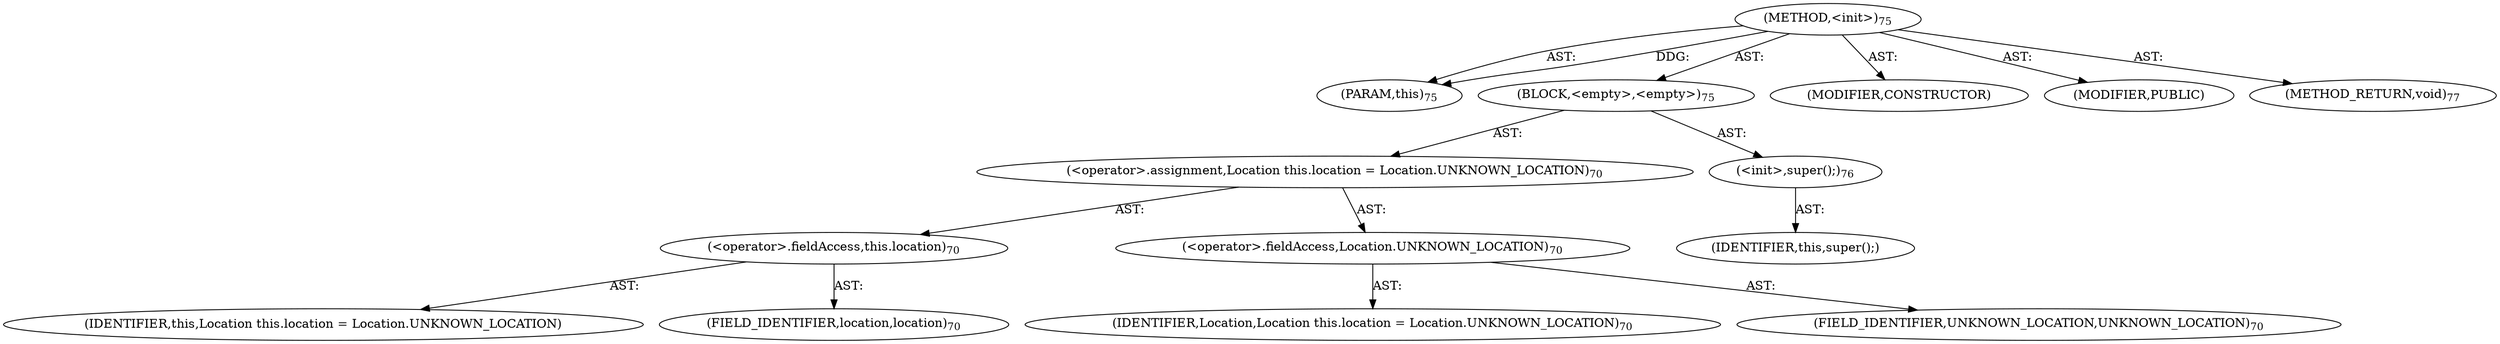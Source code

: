 digraph "&lt;init&gt;" {  
"111669149696" [label = <(METHOD,&lt;init&gt;)<SUB>75</SUB>> ]
"115964116996" [label = <(PARAM,this)<SUB>75</SUB>> ]
"25769803776" [label = <(BLOCK,&lt;empty&gt;,&lt;empty&gt;)<SUB>75</SUB>> ]
"30064771080" [label = <(&lt;operator&gt;.assignment,Location this.location = Location.UNKNOWN_LOCATION)<SUB>70</SUB>> ]
"30064771081" [label = <(&lt;operator&gt;.fieldAccess,this.location)<SUB>70</SUB>> ]
"68719476759" [label = <(IDENTIFIER,this,Location this.location = Location.UNKNOWN_LOCATION)> ]
"55834574848" [label = <(FIELD_IDENTIFIER,location,location)<SUB>70</SUB>> ]
"30064771082" [label = <(&lt;operator&gt;.fieldAccess,Location.UNKNOWN_LOCATION)<SUB>70</SUB>> ]
"68719476760" [label = <(IDENTIFIER,Location,Location this.location = Location.UNKNOWN_LOCATION)<SUB>70</SUB>> ]
"55834574849" [label = <(FIELD_IDENTIFIER,UNKNOWN_LOCATION,UNKNOWN_LOCATION)<SUB>70</SUB>> ]
"30064771072" [label = <(&lt;init&gt;,super();)<SUB>76</SUB>> ]
"68719476740" [label = <(IDENTIFIER,this,super();)> ]
"133143986178" [label = <(MODIFIER,CONSTRUCTOR)> ]
"133143986179" [label = <(MODIFIER,PUBLIC)> ]
"128849018880" [label = <(METHOD_RETURN,void)<SUB>77</SUB>> ]
  "111669149696" -> "115964116996"  [ label = "AST: "] 
  "111669149696" -> "25769803776"  [ label = "AST: "] 
  "111669149696" -> "133143986178"  [ label = "AST: "] 
  "111669149696" -> "133143986179"  [ label = "AST: "] 
  "111669149696" -> "128849018880"  [ label = "AST: "] 
  "25769803776" -> "30064771080"  [ label = "AST: "] 
  "25769803776" -> "30064771072"  [ label = "AST: "] 
  "30064771080" -> "30064771081"  [ label = "AST: "] 
  "30064771080" -> "30064771082"  [ label = "AST: "] 
  "30064771081" -> "68719476759"  [ label = "AST: "] 
  "30064771081" -> "55834574848"  [ label = "AST: "] 
  "30064771082" -> "68719476760"  [ label = "AST: "] 
  "30064771082" -> "55834574849"  [ label = "AST: "] 
  "30064771072" -> "68719476740"  [ label = "AST: "] 
  "111669149696" -> "115964116996"  [ label = "DDG: "] 
}
